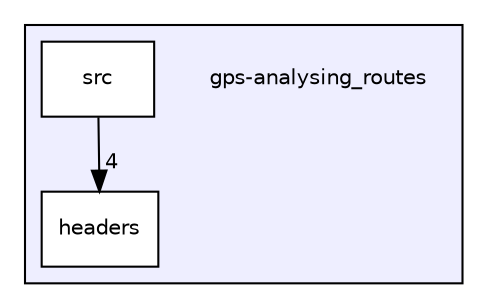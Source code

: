 digraph "gps-analysing_routes" {
  compound=true
  node [ fontsize="10", fontname="Helvetica"];
  edge [ labelfontsize="10", labelfontname="Helvetica"];
  subgraph clusterdir_ed8ff92b09fa8e920f169067f0da0da8 {
    graph [ bgcolor="#eeeeff", pencolor="black", label="" URL="dir_ed8ff92b09fa8e920f169067f0da0da8.html"];
    dir_ed8ff92b09fa8e920f169067f0da0da8 [shape=plaintext label="gps-analysing_routes"];
    dir_8d589214856980af122d0770d4fd552b [shape=box label="headers" color="black" fillcolor="white" style="filled" URL="dir_8d589214856980af122d0770d4fd552b.html"];
    dir_7e632518461741a698ec00bea2af8f0e [shape=box label="src" color="black" fillcolor="white" style="filled" URL="dir_7e632518461741a698ec00bea2af8f0e.html"];
  }
  dir_7e632518461741a698ec00bea2af8f0e->dir_8d589214856980af122d0770d4fd552b [headlabel="4", labeldistance=1.5 headhref="dir_000002_000003.html"];
}
